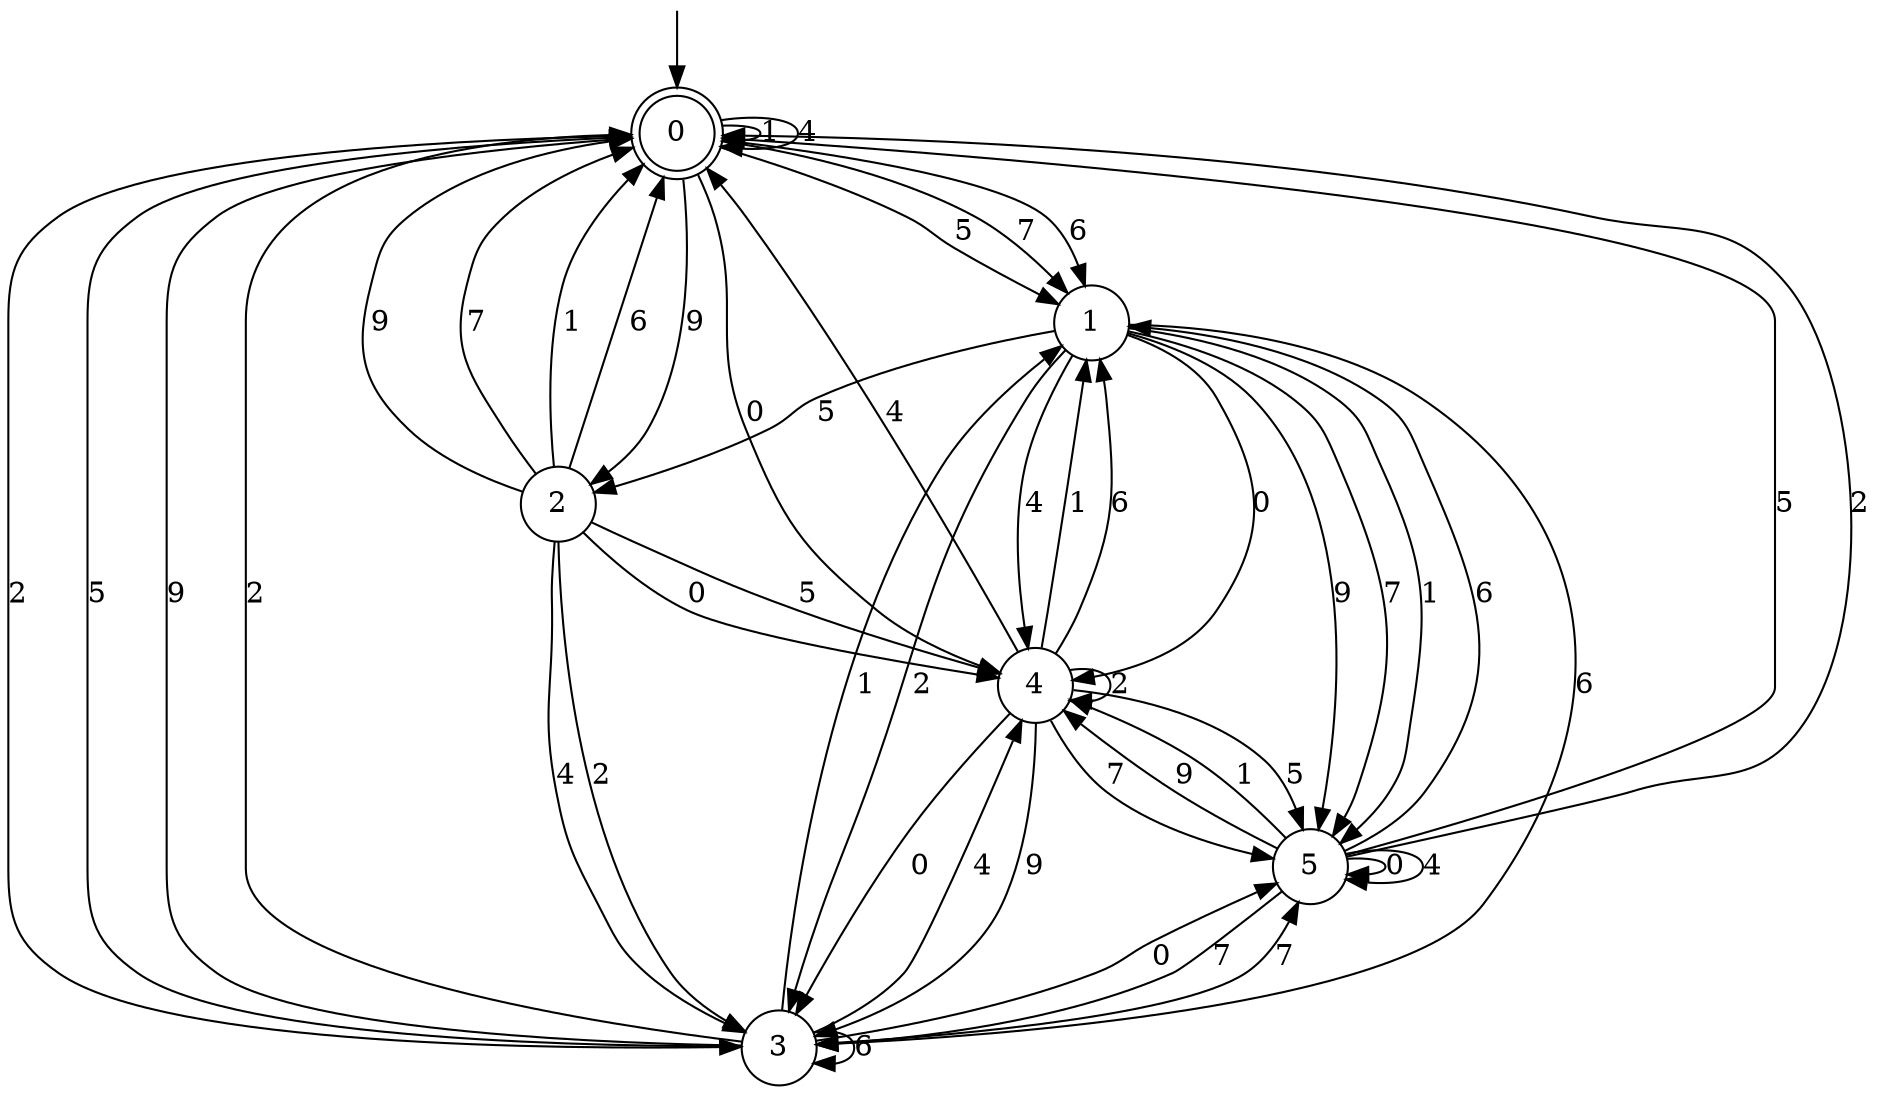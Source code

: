 digraph g {

	s0 [shape="doublecircle" label="0"];
	s1 [shape="circle" label="1"];
	s2 [shape="circle" label="2"];
	s3 [shape="circle" label="3"];
	s4 [shape="circle" label="4"];
	s5 [shape="circle" label="5"];
	s0 -> s1 [label="5"];
	s0 -> s2 [label="9"];
	s0 -> s1 [label="7"];
	s0 -> s3 [label="2"];
	s0 -> s4 [label="0"];
	s0 -> s0 [label="1"];
	s0 -> s1 [label="6"];
	s0 -> s0 [label="4"];
	s1 -> s2 [label="5"];
	s1 -> s5 [label="9"];
	s1 -> s5 [label="7"];
	s1 -> s3 [label="2"];
	s1 -> s4 [label="0"];
	s1 -> s5 [label="1"];
	s1 -> s3 [label="6"];
	s1 -> s4 [label="4"];
	s2 -> s4 [label="5"];
	s2 -> s0 [label="9"];
	s2 -> s0 [label="7"];
	s2 -> s3 [label="2"];
	s2 -> s4 [label="0"];
	s2 -> s0 [label="1"];
	s2 -> s0 [label="6"];
	s2 -> s3 [label="4"];
	s3 -> s0 [label="5"];
	s3 -> s0 [label="9"];
	s3 -> s5 [label="7"];
	s3 -> s0 [label="2"];
	s3 -> s5 [label="0"];
	s3 -> s1 [label="1"];
	s3 -> s3 [label="6"];
	s3 -> s4 [label="4"];
	s4 -> s5 [label="5"];
	s4 -> s3 [label="9"];
	s4 -> s5 [label="7"];
	s4 -> s4 [label="2"];
	s4 -> s3 [label="0"];
	s4 -> s1 [label="1"];
	s4 -> s1 [label="6"];
	s4 -> s0 [label="4"];
	s5 -> s0 [label="5"];
	s5 -> s4 [label="9"];
	s5 -> s3 [label="7"];
	s5 -> s0 [label="2"];
	s5 -> s5 [label="0"];
	s5 -> s4 [label="1"];
	s5 -> s1 [label="6"];
	s5 -> s5 [label="4"];

__start0 [label="" shape="none" width="0" height="0"];
__start0 -> s0;

}
